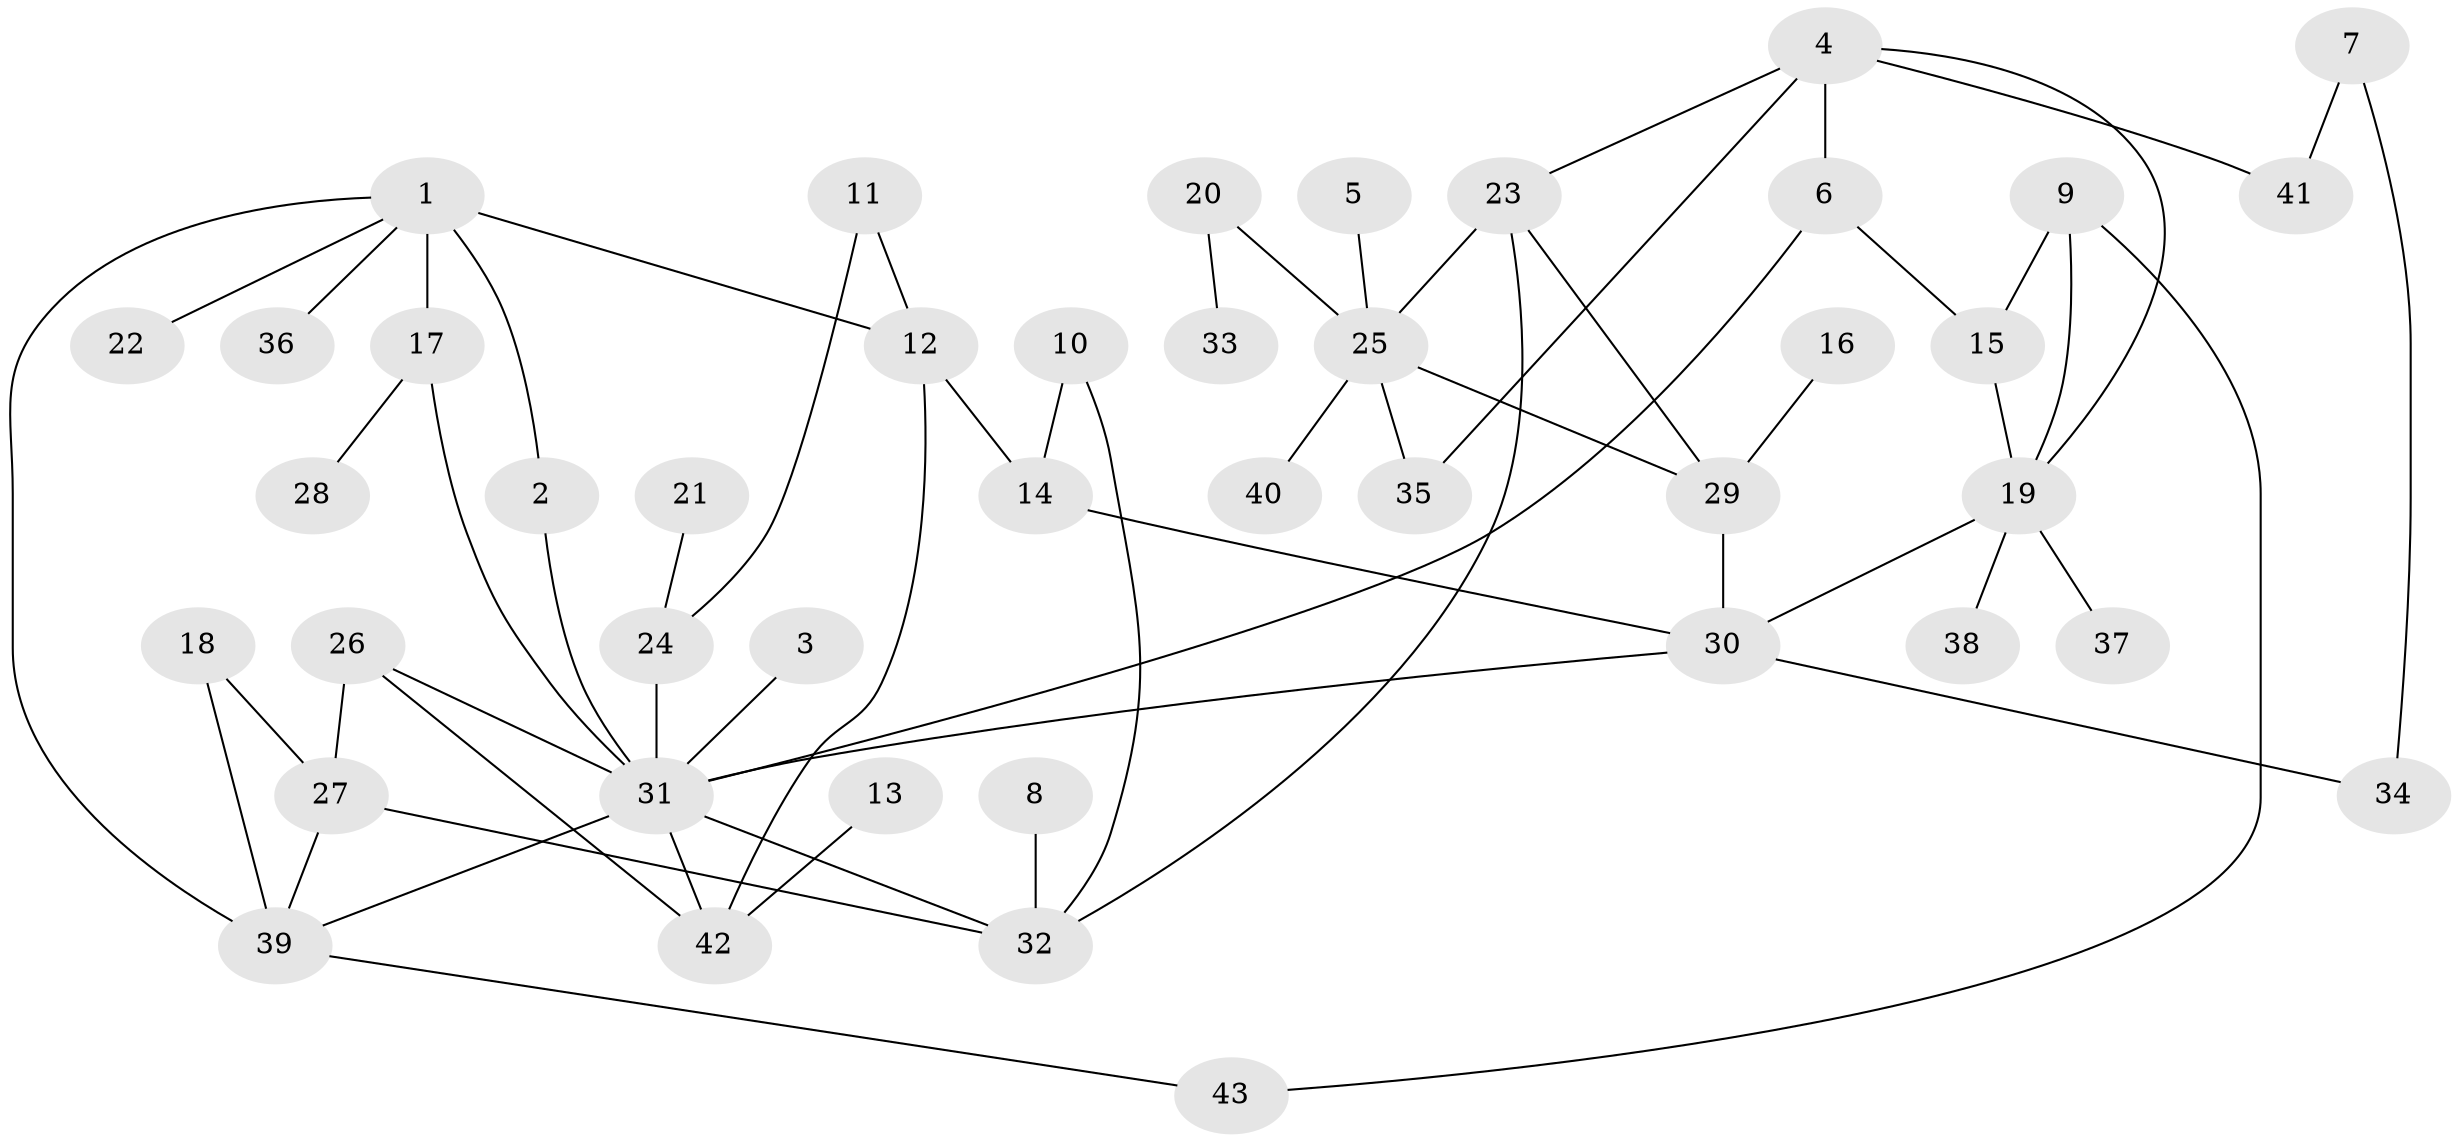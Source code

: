 // original degree distribution, {5: 0.046511627906976744, 6: 0.023255813953488372, 4: 0.09302325581395349, 3: 0.22093023255813954, 7: 0.023255813953488372, 2: 0.3488372093023256, 1: 0.2441860465116279}
// Generated by graph-tools (version 1.1) at 2025/25/03/09/25 03:25:28]
// undirected, 43 vertices, 61 edges
graph export_dot {
graph [start="1"]
  node [color=gray90,style=filled];
  1;
  2;
  3;
  4;
  5;
  6;
  7;
  8;
  9;
  10;
  11;
  12;
  13;
  14;
  15;
  16;
  17;
  18;
  19;
  20;
  21;
  22;
  23;
  24;
  25;
  26;
  27;
  28;
  29;
  30;
  31;
  32;
  33;
  34;
  35;
  36;
  37;
  38;
  39;
  40;
  41;
  42;
  43;
  1 -- 2 [weight=2.0];
  1 -- 12 [weight=1.0];
  1 -- 17 [weight=1.0];
  1 -- 22 [weight=1.0];
  1 -- 36 [weight=1.0];
  1 -- 39 [weight=1.0];
  2 -- 31 [weight=2.0];
  3 -- 31 [weight=1.0];
  4 -- 6 [weight=1.0];
  4 -- 19 [weight=1.0];
  4 -- 23 [weight=1.0];
  4 -- 35 [weight=1.0];
  4 -- 41 [weight=1.0];
  5 -- 25 [weight=1.0];
  6 -- 15 [weight=1.0];
  6 -- 31 [weight=1.0];
  7 -- 34 [weight=1.0];
  7 -- 41 [weight=1.0];
  8 -- 32 [weight=1.0];
  9 -- 15 [weight=1.0];
  9 -- 19 [weight=1.0];
  9 -- 43 [weight=1.0];
  10 -- 14 [weight=1.0];
  10 -- 32 [weight=1.0];
  11 -- 12 [weight=1.0];
  11 -- 24 [weight=1.0];
  12 -- 14 [weight=1.0];
  12 -- 42 [weight=1.0];
  13 -- 42 [weight=1.0];
  14 -- 30 [weight=1.0];
  15 -- 19 [weight=1.0];
  16 -- 29 [weight=1.0];
  17 -- 28 [weight=1.0];
  17 -- 31 [weight=1.0];
  18 -- 27 [weight=1.0];
  18 -- 39 [weight=2.0];
  19 -- 30 [weight=1.0];
  19 -- 37 [weight=1.0];
  19 -- 38 [weight=1.0];
  20 -- 25 [weight=1.0];
  20 -- 33 [weight=1.0];
  21 -- 24 [weight=1.0];
  23 -- 25 [weight=1.0];
  23 -- 29 [weight=1.0];
  23 -- 32 [weight=1.0];
  24 -- 31 [weight=2.0];
  25 -- 29 [weight=1.0];
  25 -- 35 [weight=1.0];
  25 -- 40 [weight=1.0];
  26 -- 27 [weight=1.0];
  26 -- 31 [weight=1.0];
  26 -- 42 [weight=1.0];
  27 -- 32 [weight=1.0];
  27 -- 39 [weight=1.0];
  29 -- 30 [weight=1.0];
  30 -- 31 [weight=1.0];
  30 -- 34 [weight=1.0];
  31 -- 32 [weight=1.0];
  31 -- 39 [weight=1.0];
  31 -- 42 [weight=1.0];
  39 -- 43 [weight=1.0];
}
